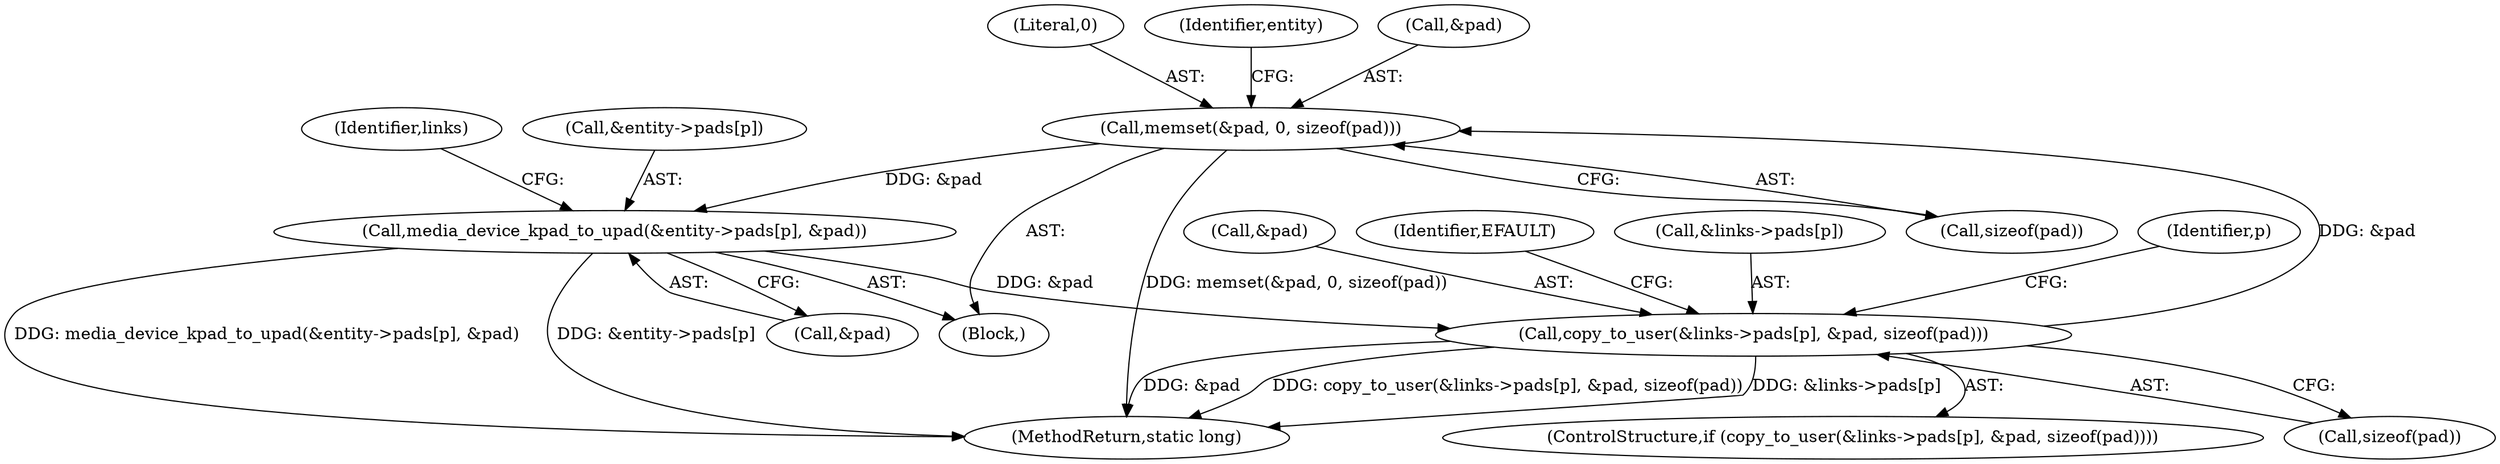 digraph "0_linux_c88e739b1fad662240e99ecbd0bdaac871717987@API" {
"1000139" [label="(Call,memset(&pad, 0, sizeof(pad)))"];
"1000155" [label="(Call,copy_to_user(&links->pads[p], &pad, sizeof(pad)))"];
"1000145" [label="(Call,media_device_kpad_to_upad(&entity->pads[p], &pad))"];
"1000139" [label="(Call,memset(&pad, 0, sizeof(pad)))"];
"1000152" [label="(Call,&pad)"];
"1000142" [label="(Literal,0)"];
"1000159" [label="(Identifier,links)"];
"1000164" [label="(Call,sizeof(pad))"];
"1000162" [label="(Call,&pad)"];
"1000149" [label="(Identifier,entity)"];
"1000139" [label="(Call,memset(&pad, 0, sizeof(pad)))"];
"1000264" [label="(MethodReturn,static long)"];
"1000154" [label="(ControlStructure,if (copy_to_user(&links->pads[p], &pad, sizeof(pad))))"];
"1000168" [label="(Identifier,EFAULT)"];
"1000156" [label="(Call,&links->pads[p])"];
"1000137" [label="(Block,)"];
"1000136" [label="(Identifier,p)"];
"1000146" [label="(Call,&entity->pads[p])"];
"1000140" [label="(Call,&pad)"];
"1000143" [label="(Call,sizeof(pad))"];
"1000145" [label="(Call,media_device_kpad_to_upad(&entity->pads[p], &pad))"];
"1000155" [label="(Call,copy_to_user(&links->pads[p], &pad, sizeof(pad)))"];
"1000139" -> "1000137"  [label="AST: "];
"1000139" -> "1000143"  [label="CFG: "];
"1000140" -> "1000139"  [label="AST: "];
"1000142" -> "1000139"  [label="AST: "];
"1000143" -> "1000139"  [label="AST: "];
"1000149" -> "1000139"  [label="CFG: "];
"1000139" -> "1000264"  [label="DDG: memset(&pad, 0, sizeof(pad))"];
"1000155" -> "1000139"  [label="DDG: &pad"];
"1000139" -> "1000145"  [label="DDG: &pad"];
"1000155" -> "1000154"  [label="AST: "];
"1000155" -> "1000164"  [label="CFG: "];
"1000156" -> "1000155"  [label="AST: "];
"1000162" -> "1000155"  [label="AST: "];
"1000164" -> "1000155"  [label="AST: "];
"1000168" -> "1000155"  [label="CFG: "];
"1000136" -> "1000155"  [label="CFG: "];
"1000155" -> "1000264"  [label="DDG: copy_to_user(&links->pads[p], &pad, sizeof(pad))"];
"1000155" -> "1000264"  [label="DDG: &links->pads[p]"];
"1000155" -> "1000264"  [label="DDG: &pad"];
"1000145" -> "1000155"  [label="DDG: &pad"];
"1000145" -> "1000137"  [label="AST: "];
"1000145" -> "1000152"  [label="CFG: "];
"1000146" -> "1000145"  [label="AST: "];
"1000152" -> "1000145"  [label="AST: "];
"1000159" -> "1000145"  [label="CFG: "];
"1000145" -> "1000264"  [label="DDG: media_device_kpad_to_upad(&entity->pads[p], &pad)"];
"1000145" -> "1000264"  [label="DDG: &entity->pads[p]"];
}

